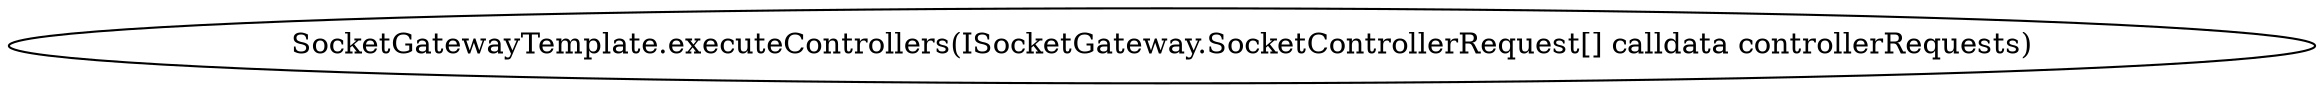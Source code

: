digraph "" {
	graph [bb="0,0,933.76,36"];
	node [label="\N"];
	"SocketGatewayTemplate.executeControllers(ISocketGateway.SocketControllerRequest[] calldata controllerRequests)"	 [height=0.5,
		pos="466.88,18",
		width=12.969];
}
